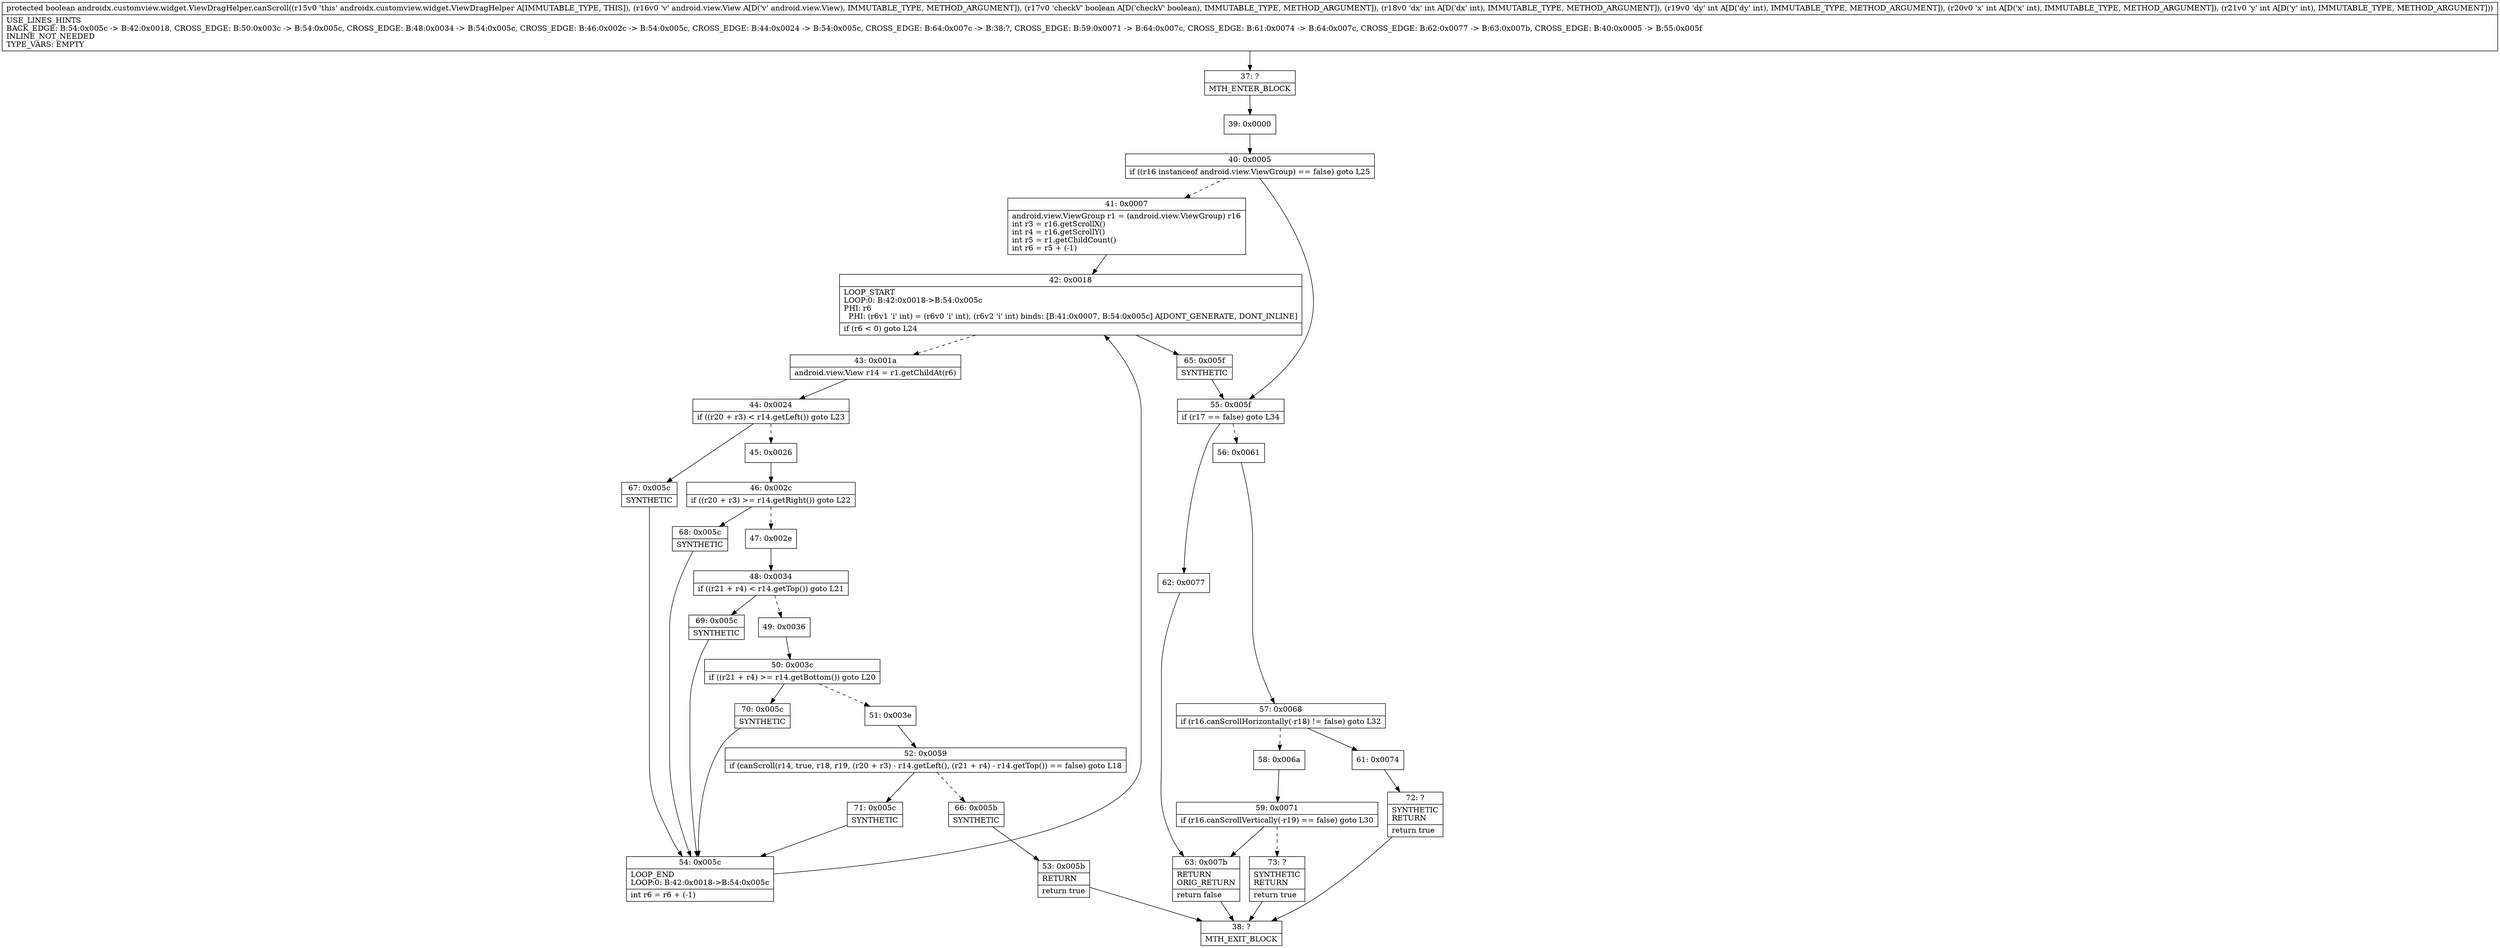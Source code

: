 digraph "CFG forandroidx.customview.widget.ViewDragHelper.canScroll(Landroid\/view\/View;ZIIII)Z" {
Node_37 [shape=record,label="{37\:\ ?|MTH_ENTER_BLOCK\l}"];
Node_39 [shape=record,label="{39\:\ 0x0000}"];
Node_40 [shape=record,label="{40\:\ 0x0005|if ((r16 instanceof android.view.ViewGroup) == false) goto L25\l}"];
Node_41 [shape=record,label="{41\:\ 0x0007|android.view.ViewGroup r1 = (android.view.ViewGroup) r16\lint r3 = r16.getScrollX()\lint r4 = r16.getScrollY()\lint r5 = r1.getChildCount()\lint r6 = r5 + (\-1)\l}"];
Node_42 [shape=record,label="{42\:\ 0x0018|LOOP_START\lLOOP:0: B:42:0x0018\-\>B:54:0x005c\lPHI: r6 \l  PHI: (r6v1 'i' int) = (r6v0 'i' int), (r6v2 'i' int) binds: [B:41:0x0007, B:54:0x005c] A[DONT_GENERATE, DONT_INLINE]\l|if (r6 \< 0) goto L24\l}"];
Node_43 [shape=record,label="{43\:\ 0x001a|android.view.View r14 = r1.getChildAt(r6)\l}"];
Node_44 [shape=record,label="{44\:\ 0x0024|if ((r20 + r3) \< r14.getLeft()) goto L23\l}"];
Node_45 [shape=record,label="{45\:\ 0x0026}"];
Node_46 [shape=record,label="{46\:\ 0x002c|if ((r20 + r3) \>= r14.getRight()) goto L22\l}"];
Node_47 [shape=record,label="{47\:\ 0x002e}"];
Node_48 [shape=record,label="{48\:\ 0x0034|if ((r21 + r4) \< r14.getTop()) goto L21\l}"];
Node_49 [shape=record,label="{49\:\ 0x0036}"];
Node_50 [shape=record,label="{50\:\ 0x003c|if ((r21 + r4) \>= r14.getBottom()) goto L20\l}"];
Node_51 [shape=record,label="{51\:\ 0x003e}"];
Node_52 [shape=record,label="{52\:\ 0x0059|if (canScroll(r14, true, r18, r19, (r20 + r3) \- r14.getLeft(), (r21 + r4) \- r14.getTop()) == false) goto L18\l}"];
Node_66 [shape=record,label="{66\:\ 0x005b|SYNTHETIC\l}"];
Node_53 [shape=record,label="{53\:\ 0x005b|RETURN\l|return true\l}"];
Node_38 [shape=record,label="{38\:\ ?|MTH_EXIT_BLOCK\l}"];
Node_71 [shape=record,label="{71\:\ 0x005c|SYNTHETIC\l}"];
Node_54 [shape=record,label="{54\:\ 0x005c|LOOP_END\lLOOP:0: B:42:0x0018\-\>B:54:0x005c\l|int r6 = r6 + (\-1)\l}"];
Node_70 [shape=record,label="{70\:\ 0x005c|SYNTHETIC\l}"];
Node_69 [shape=record,label="{69\:\ 0x005c|SYNTHETIC\l}"];
Node_68 [shape=record,label="{68\:\ 0x005c|SYNTHETIC\l}"];
Node_67 [shape=record,label="{67\:\ 0x005c|SYNTHETIC\l}"];
Node_65 [shape=record,label="{65\:\ 0x005f|SYNTHETIC\l}"];
Node_55 [shape=record,label="{55\:\ 0x005f|if (r17 == false) goto L34\l}"];
Node_56 [shape=record,label="{56\:\ 0x0061}"];
Node_57 [shape=record,label="{57\:\ 0x0068|if (r16.canScrollHorizontally(\-r18) != false) goto L32\l}"];
Node_58 [shape=record,label="{58\:\ 0x006a}"];
Node_59 [shape=record,label="{59\:\ 0x0071|if (r16.canScrollVertically(\-r19) == false) goto L30\l}"];
Node_63 [shape=record,label="{63\:\ 0x007b|RETURN\lORIG_RETURN\l|return false\l}"];
Node_73 [shape=record,label="{73\:\ ?|SYNTHETIC\lRETURN\l|return true\l}"];
Node_61 [shape=record,label="{61\:\ 0x0074}"];
Node_72 [shape=record,label="{72\:\ ?|SYNTHETIC\lRETURN\l|return true\l}"];
Node_62 [shape=record,label="{62\:\ 0x0077}"];
MethodNode[shape=record,label="{protected boolean androidx.customview.widget.ViewDragHelper.canScroll((r15v0 'this' androidx.customview.widget.ViewDragHelper A[IMMUTABLE_TYPE, THIS]), (r16v0 'v' android.view.View A[D('v' android.view.View), IMMUTABLE_TYPE, METHOD_ARGUMENT]), (r17v0 'checkV' boolean A[D('checkV' boolean), IMMUTABLE_TYPE, METHOD_ARGUMENT]), (r18v0 'dx' int A[D('dx' int), IMMUTABLE_TYPE, METHOD_ARGUMENT]), (r19v0 'dy' int A[D('dy' int), IMMUTABLE_TYPE, METHOD_ARGUMENT]), (r20v0 'x' int A[D('x' int), IMMUTABLE_TYPE, METHOD_ARGUMENT]), (r21v0 'y' int A[D('y' int), IMMUTABLE_TYPE, METHOD_ARGUMENT]))  | USE_LINES_HINTS\lBACK_EDGE: B:54:0x005c \-\> B:42:0x0018, CROSS_EDGE: B:50:0x003c \-\> B:54:0x005c, CROSS_EDGE: B:48:0x0034 \-\> B:54:0x005c, CROSS_EDGE: B:46:0x002c \-\> B:54:0x005c, CROSS_EDGE: B:44:0x0024 \-\> B:54:0x005c, CROSS_EDGE: B:64:0x007c \-\> B:38:?, CROSS_EDGE: B:59:0x0071 \-\> B:64:0x007c, CROSS_EDGE: B:61:0x0074 \-\> B:64:0x007c, CROSS_EDGE: B:62:0x0077 \-\> B:63:0x007b, CROSS_EDGE: B:40:0x0005 \-\> B:55:0x005f\lINLINE_NOT_NEEDED\lTYPE_VARS: EMPTY\l}"];
MethodNode -> Node_37;Node_37 -> Node_39;
Node_39 -> Node_40;
Node_40 -> Node_41[style=dashed];
Node_40 -> Node_55;
Node_41 -> Node_42;
Node_42 -> Node_43[style=dashed];
Node_42 -> Node_65;
Node_43 -> Node_44;
Node_44 -> Node_45[style=dashed];
Node_44 -> Node_67;
Node_45 -> Node_46;
Node_46 -> Node_47[style=dashed];
Node_46 -> Node_68;
Node_47 -> Node_48;
Node_48 -> Node_49[style=dashed];
Node_48 -> Node_69;
Node_49 -> Node_50;
Node_50 -> Node_51[style=dashed];
Node_50 -> Node_70;
Node_51 -> Node_52;
Node_52 -> Node_66[style=dashed];
Node_52 -> Node_71;
Node_66 -> Node_53;
Node_53 -> Node_38;
Node_71 -> Node_54;
Node_54 -> Node_42;
Node_70 -> Node_54;
Node_69 -> Node_54;
Node_68 -> Node_54;
Node_67 -> Node_54;
Node_65 -> Node_55;
Node_55 -> Node_56[style=dashed];
Node_55 -> Node_62;
Node_56 -> Node_57;
Node_57 -> Node_58[style=dashed];
Node_57 -> Node_61;
Node_58 -> Node_59;
Node_59 -> Node_63;
Node_59 -> Node_73[style=dashed];
Node_63 -> Node_38;
Node_73 -> Node_38;
Node_61 -> Node_72;
Node_72 -> Node_38;
Node_62 -> Node_63;
}

